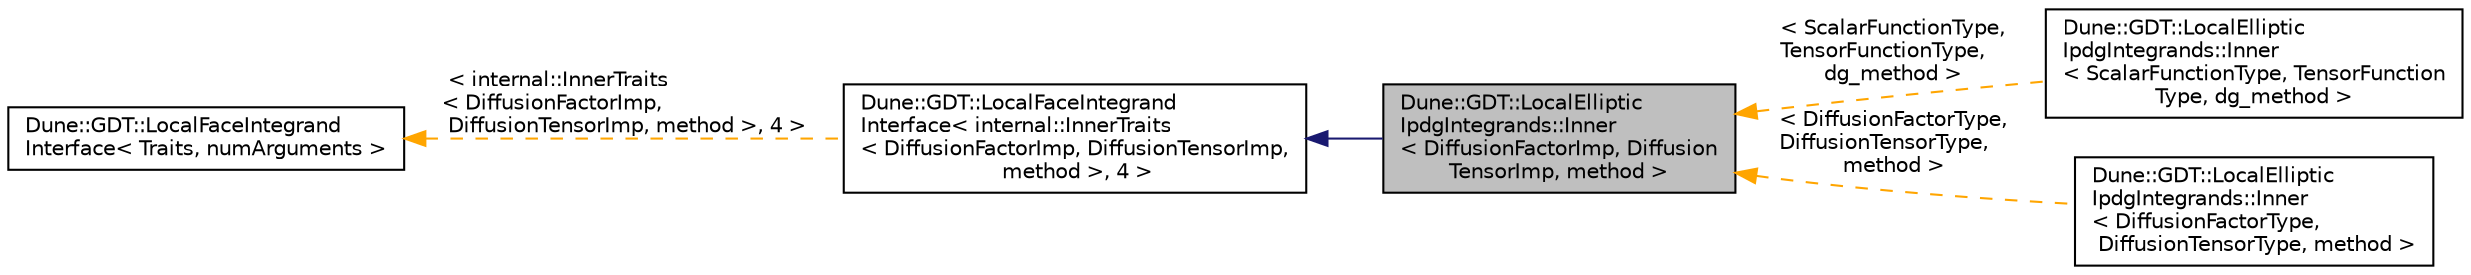 digraph "Dune::GDT::LocalEllipticIpdgIntegrands::Inner&lt; DiffusionFactorImp, DiffusionTensorImp, method &gt;"
{
  edge [fontname="Helvetica",fontsize="10",labelfontname="Helvetica",labelfontsize="10"];
  node [fontname="Helvetica",fontsize="10",shape=record];
  rankdir="LR";
  Node0 [label="Dune::GDT::LocalElliptic\lIpdgIntegrands::Inner\l\< DiffusionFactorImp, Diffusion\lTensorImp, method \>",height=0.2,width=0.4,color="black", fillcolor="grey75", style="filled", fontcolor="black"];
  Node1 -> Node0 [dir="back",color="midnightblue",fontsize="10",style="solid",fontname="Helvetica"];
  Node1 [label="Dune::GDT::LocalFaceIntegrand\lInterface\< internal::InnerTraits\l\< DiffusionFactorImp, DiffusionTensorImp,\l method \>, 4 \>",height=0.2,width=0.4,color="black", fillcolor="white", style="filled",URL="$a01821.html"];
  Node2 -> Node1 [dir="back",color="orange",fontsize="10",style="dashed",label=" \< internal::InnerTraits\l\< DiffusionFactorImp,\l DiffusionTensorImp, method \>, 4 \>" ,fontname="Helvetica"];
  Node2 [label="Dune::GDT::LocalFaceIntegrand\lInterface\< Traits, numArguments \>",height=0.2,width=0.4,color="black", fillcolor="white", style="filled",URL="$a01821.html",tooltip="Interface for local evaluations that depend on an intersection. "];
  Node0 -> Node3 [dir="back",color="orange",fontsize="10",style="dashed",label=" \< ScalarFunctionType,\l TensorFunctionType,\l dg_method \>" ,fontname="Helvetica"];
  Node3 [label="Dune::GDT::LocalElliptic\lIpdgIntegrands::Inner\l\< ScalarFunctionType, TensorFunction\lType, dg_method \>",height=0.2,width=0.4,color="black", fillcolor="white", style="filled",URL="$a01637.html"];
  Node0 -> Node4 [dir="back",color="orange",fontsize="10",style="dashed",label=" \< DiffusionFactorType,\l DiffusionTensorType,\l method \>" ,fontname="Helvetica"];
  Node4 [label="Dune::GDT::LocalElliptic\lIpdgIntegrands::Inner\l\< DiffusionFactorType,\l DiffusionTensorType, method \>",height=0.2,width=0.4,color="black", fillcolor="white", style="filled",URL="$a01637.html"];
}
